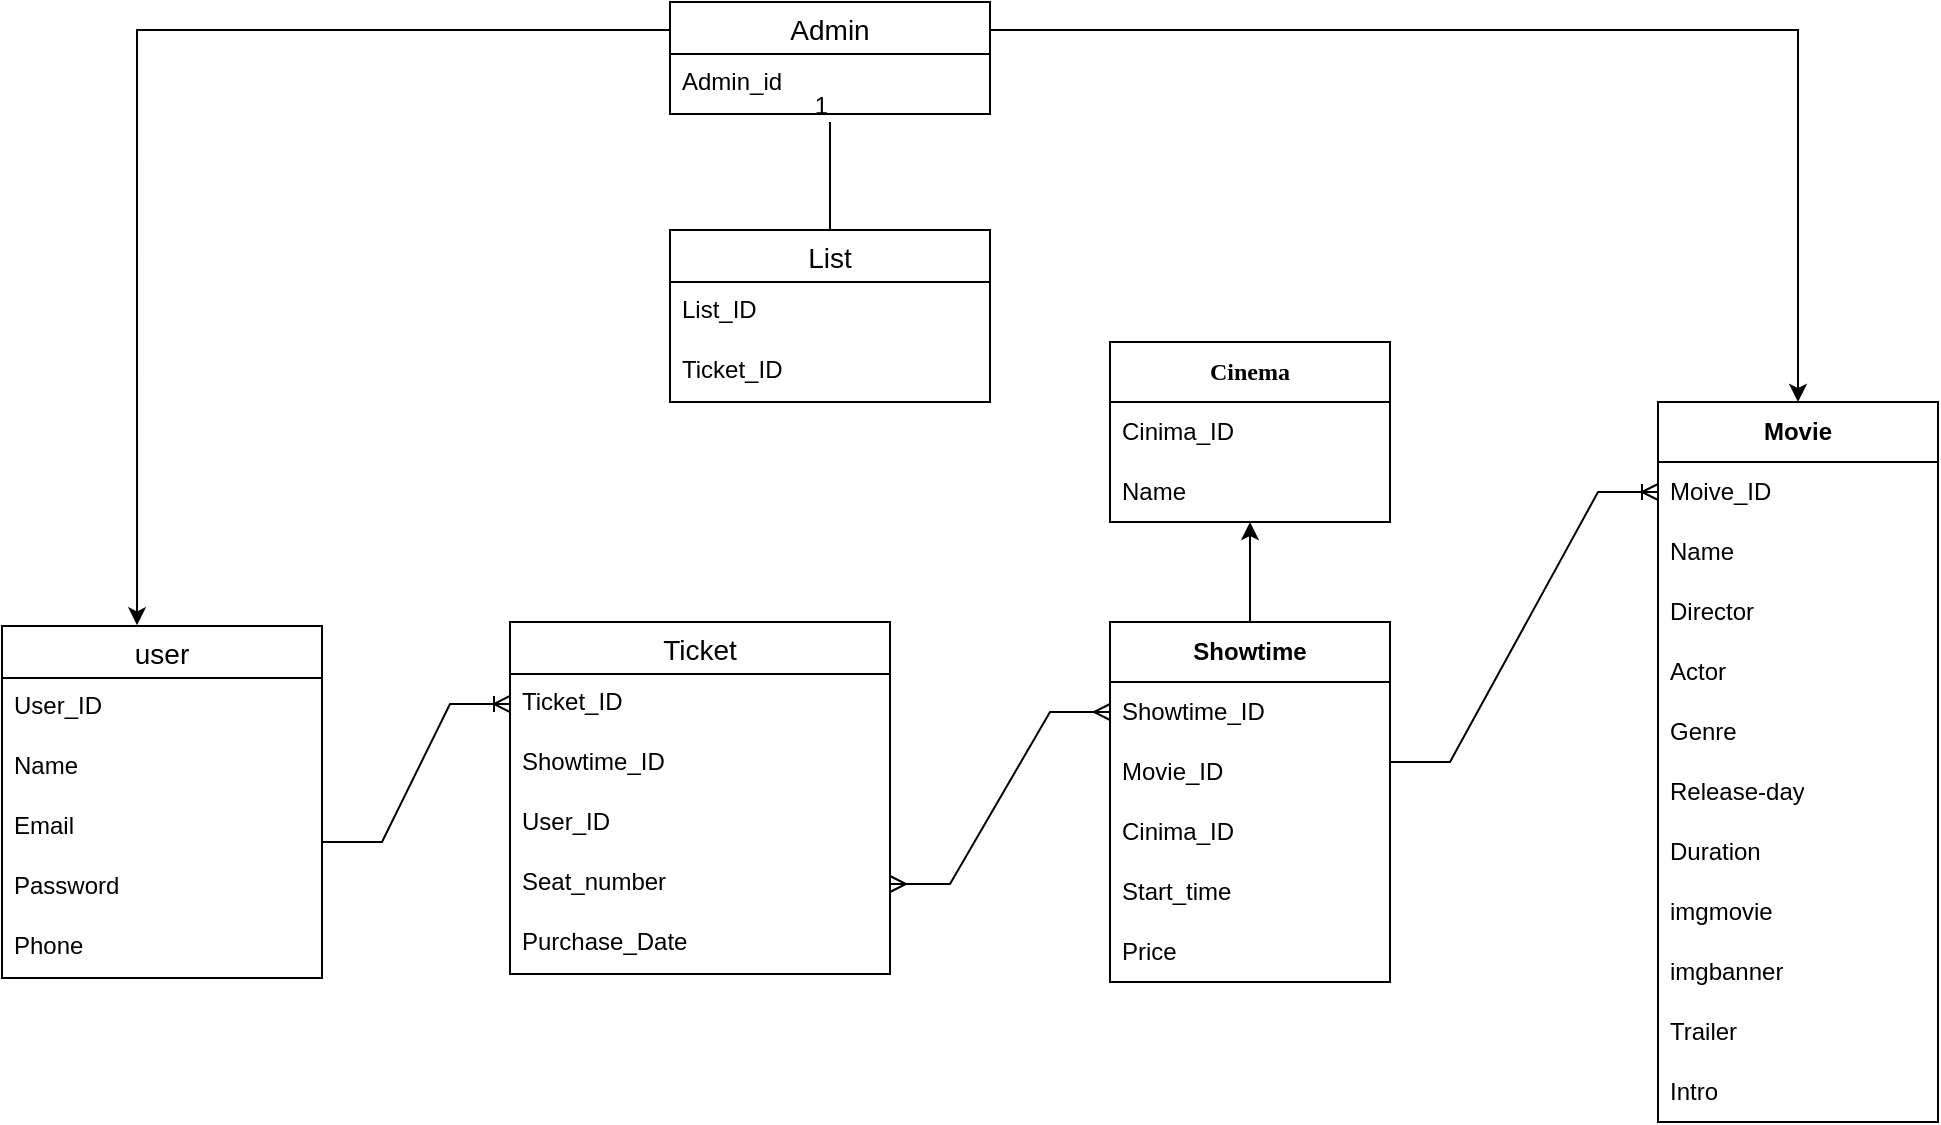 <mxfile version="21.5.0" type="github">
  <diagram id="C5RBs43oDa-KdzZeNtuy" name="Page-1">
    <mxGraphModel dx="2043" dy="1722" grid="1" gridSize="10" guides="1" tooltips="1" connect="1" arrows="1" fold="1" page="1" pageScale="1" pageWidth="827" pageHeight="1169" math="0" shadow="0">
      <root>
        <mxCell id="WIyWlLk6GJQsqaUBKTNV-0" />
        <mxCell id="WIyWlLk6GJQsqaUBKTNV-1" parent="WIyWlLk6GJQsqaUBKTNV-0" />
        <mxCell id="d-7Jy-PfaCH0X8ryx3O4-11" value="Ticket" style="swimlane;fontStyle=0;childLayout=stackLayout;horizontal=1;startSize=26;horizontalStack=0;resizeParent=1;resizeParentMax=0;resizeLast=0;collapsible=1;marginBottom=0;align=center;fontSize=14;" parent="WIyWlLk6GJQsqaUBKTNV-1" vertex="1">
          <mxGeometry x="-160" y="80" width="190" height="176" as="geometry" />
        </mxCell>
        <mxCell id="d-7Jy-PfaCH0X8ryx3O4-12" value="Ticket_ID" style="text;strokeColor=none;fillColor=none;spacingLeft=4;spacingRight=4;overflow=hidden;rotatable=0;points=[[0,0.5],[1,0.5]];portConstraint=eastwest;fontSize=12;whiteSpace=wrap;html=1;" parent="d-7Jy-PfaCH0X8ryx3O4-11" vertex="1">
          <mxGeometry y="26" width="190" height="30" as="geometry" />
        </mxCell>
        <mxCell id="d-7Jy-PfaCH0X8ryx3O4-13" value="Showtime_ID" style="text;strokeColor=none;fillColor=none;spacingLeft=4;spacingRight=4;overflow=hidden;rotatable=0;points=[[0,0.5],[1,0.5]];portConstraint=eastwest;fontSize=12;whiteSpace=wrap;html=1;" parent="d-7Jy-PfaCH0X8ryx3O4-11" vertex="1">
          <mxGeometry y="56" width="190" height="30" as="geometry" />
        </mxCell>
        <mxCell id="d-7Jy-PfaCH0X8ryx3O4-16" value="User_ID" style="text;strokeColor=none;fillColor=none;spacingLeft=4;spacingRight=4;overflow=hidden;rotatable=0;points=[[0,0.5],[1,0.5]];portConstraint=eastwest;fontSize=12;whiteSpace=wrap;html=1;" parent="d-7Jy-PfaCH0X8ryx3O4-11" vertex="1">
          <mxGeometry y="86" width="190" height="30" as="geometry" />
        </mxCell>
        <mxCell id="d-7Jy-PfaCH0X8ryx3O4-17" value="Seat_number" style="text;strokeColor=none;fillColor=none;spacingLeft=4;spacingRight=4;overflow=hidden;rotatable=0;points=[[0,0.5],[1,0.5]];portConstraint=eastwest;fontSize=12;whiteSpace=wrap;html=1;" parent="d-7Jy-PfaCH0X8ryx3O4-11" vertex="1">
          <mxGeometry y="116" width="190" height="30" as="geometry" />
        </mxCell>
        <mxCell id="d-7Jy-PfaCH0X8ryx3O4-14" value="Purchase_Date" style="text;strokeColor=none;fillColor=none;spacingLeft=4;spacingRight=4;overflow=hidden;rotatable=0;points=[[0,0.5],[1,0.5]];portConstraint=eastwest;fontSize=12;whiteSpace=wrap;html=1;" parent="d-7Jy-PfaCH0X8ryx3O4-11" vertex="1">
          <mxGeometry y="146" width="190" height="30" as="geometry" />
        </mxCell>
        <mxCell id="d-7Jy-PfaCH0X8ryx3O4-48" style="edgeStyle=orthogonalEdgeStyle;rounded=0;orthogonalLoop=1;jettySize=auto;html=1;exitX=0;exitY=0.25;exitDx=0;exitDy=0;entryX=0.422;entryY=-0.002;entryDx=0;entryDy=0;entryPerimeter=0;" parent="WIyWlLk6GJQsqaUBKTNV-1" source="d-7Jy-PfaCH0X8ryx3O4-19" target="d-7Jy-PfaCH0X8ryx3O4-41" edge="1">
          <mxGeometry relative="1" as="geometry" />
        </mxCell>
        <mxCell id="LGZB8qOCPFbpOsB_Ojpv-31" style="edgeStyle=orthogonalEdgeStyle;rounded=0;orthogonalLoop=1;jettySize=auto;html=1;exitX=1;exitY=0.25;exitDx=0;exitDy=0;entryX=0.5;entryY=0;entryDx=0;entryDy=0;" edge="1" parent="WIyWlLk6GJQsqaUBKTNV-1" source="d-7Jy-PfaCH0X8ryx3O4-19" target="LGZB8qOCPFbpOsB_Ojpv-6">
          <mxGeometry relative="1" as="geometry" />
        </mxCell>
        <mxCell id="d-7Jy-PfaCH0X8ryx3O4-19" value="Admin" style="swimlane;fontStyle=0;childLayout=stackLayout;horizontal=1;startSize=26;horizontalStack=0;resizeParent=1;resizeParentMax=0;resizeLast=0;collapsible=1;marginBottom=0;align=center;fontSize=14;" parent="WIyWlLk6GJQsqaUBKTNV-1" vertex="1">
          <mxGeometry x="-80" y="-230" width="160" height="56" as="geometry" />
        </mxCell>
        <mxCell id="d-7Jy-PfaCH0X8ryx3O4-20" value="Admin_id" style="text;strokeColor=none;fillColor=none;spacingLeft=4;spacingRight=4;overflow=hidden;rotatable=0;points=[[0,0.5],[1,0.5]];portConstraint=eastwest;fontSize=12;whiteSpace=wrap;html=1;" parent="d-7Jy-PfaCH0X8ryx3O4-19" vertex="1">
          <mxGeometry y="26" width="160" height="30" as="geometry" />
        </mxCell>
        <mxCell id="d-7Jy-PfaCH0X8ryx3O4-41" value="user" style="swimlane;fontStyle=0;childLayout=stackLayout;horizontal=1;startSize=26;horizontalStack=0;resizeParent=1;resizeParentMax=0;resizeLast=0;collapsible=1;marginBottom=0;align=center;fontSize=14;" parent="WIyWlLk6GJQsqaUBKTNV-1" vertex="1">
          <mxGeometry x="-414" y="82" width="160" height="176" as="geometry" />
        </mxCell>
        <mxCell id="d-7Jy-PfaCH0X8ryx3O4-42" value="User_ID" style="text;strokeColor=none;fillColor=none;spacingLeft=4;spacingRight=4;overflow=hidden;rotatable=0;points=[[0,0.5],[1,0.5]];portConstraint=eastwest;fontSize=12;whiteSpace=wrap;html=1;" parent="d-7Jy-PfaCH0X8ryx3O4-41" vertex="1">
          <mxGeometry y="26" width="160" height="30" as="geometry" />
        </mxCell>
        <mxCell id="d-7Jy-PfaCH0X8ryx3O4-43" value="Name" style="text;strokeColor=none;fillColor=none;spacingLeft=4;spacingRight=4;overflow=hidden;rotatable=0;points=[[0,0.5],[1,0.5]];portConstraint=eastwest;fontSize=12;whiteSpace=wrap;html=1;" parent="d-7Jy-PfaCH0X8ryx3O4-41" vertex="1">
          <mxGeometry y="56" width="160" height="30" as="geometry" />
        </mxCell>
        <mxCell id="d-7Jy-PfaCH0X8ryx3O4-45" value="Email" style="text;strokeColor=none;fillColor=none;spacingLeft=4;spacingRight=4;overflow=hidden;rotatable=0;points=[[0,0.5],[1,0.5]];portConstraint=eastwest;fontSize=12;whiteSpace=wrap;html=1;" parent="d-7Jy-PfaCH0X8ryx3O4-41" vertex="1">
          <mxGeometry y="86" width="160" height="30" as="geometry" />
        </mxCell>
        <mxCell id="d-7Jy-PfaCH0X8ryx3O4-46" value="Password" style="text;strokeColor=none;fillColor=none;spacingLeft=4;spacingRight=4;overflow=hidden;rotatable=0;points=[[0,0.5],[1,0.5]];portConstraint=eastwest;fontSize=12;whiteSpace=wrap;html=1;" parent="d-7Jy-PfaCH0X8ryx3O4-41" vertex="1">
          <mxGeometry y="116" width="160" height="30" as="geometry" />
        </mxCell>
        <mxCell id="d-7Jy-PfaCH0X8ryx3O4-44" value="Phone" style="text;strokeColor=none;fillColor=none;spacingLeft=4;spacingRight=4;overflow=hidden;rotatable=0;points=[[0,0.5],[1,0.5]];portConstraint=eastwest;fontSize=12;whiteSpace=wrap;html=1;" parent="d-7Jy-PfaCH0X8ryx3O4-41" vertex="1">
          <mxGeometry y="146" width="160" height="30" as="geometry" />
        </mxCell>
        <mxCell id="d-7Jy-PfaCH0X8ryx3O4-62" value="List" style="swimlane;fontStyle=0;childLayout=stackLayout;horizontal=1;startSize=26;horizontalStack=0;resizeParent=1;resizeParentMax=0;resizeLast=0;collapsible=1;marginBottom=0;align=center;fontSize=14;" parent="WIyWlLk6GJQsqaUBKTNV-1" vertex="1">
          <mxGeometry x="-80" y="-116" width="160" height="86" as="geometry" />
        </mxCell>
        <mxCell id="d-7Jy-PfaCH0X8ryx3O4-63" value="List_ID" style="text;strokeColor=none;fillColor=none;spacingLeft=4;spacingRight=4;overflow=hidden;rotatable=0;points=[[0,0.5],[1,0.5]];portConstraint=eastwest;fontSize=12;whiteSpace=wrap;html=1;" parent="d-7Jy-PfaCH0X8ryx3O4-62" vertex="1">
          <mxGeometry y="26" width="160" height="30" as="geometry" />
        </mxCell>
        <mxCell id="d-7Jy-PfaCH0X8ryx3O4-64" value="Ticket_ID" style="text;strokeColor=none;fillColor=none;spacingLeft=4;spacingRight=4;overflow=hidden;rotatable=0;points=[[0,0.5],[1,0.5]];portConstraint=eastwest;fontSize=12;whiteSpace=wrap;html=1;" parent="d-7Jy-PfaCH0X8ryx3O4-62" vertex="1">
          <mxGeometry y="56" width="160" height="30" as="geometry" />
        </mxCell>
        <mxCell id="d-7Jy-PfaCH0X8ryx3O4-68" value="" style="endArrow=none;html=1;rounded=0;exitX=0.5;exitY=0;exitDx=0;exitDy=0;" parent="WIyWlLk6GJQsqaUBKTNV-1" source="d-7Jy-PfaCH0X8ryx3O4-62" edge="1">
          <mxGeometry relative="1" as="geometry">
            <mxPoint x="-70" y="-30" as="sourcePoint" />
            <mxPoint y="-170" as="targetPoint" />
          </mxGeometry>
        </mxCell>
        <mxCell id="d-7Jy-PfaCH0X8ryx3O4-69" value="1" style="resizable=0;html=1;whiteSpace=wrap;align=right;verticalAlign=bottom;" parent="d-7Jy-PfaCH0X8ryx3O4-68" connectable="0" vertex="1">
          <mxGeometry x="1" relative="1" as="geometry" />
        </mxCell>
        <mxCell id="LGZB8qOCPFbpOsB_Ojpv-6" value="&lt;b&gt;Movie&lt;/b&gt;" style="swimlane;fontStyle=0;childLayout=stackLayout;horizontal=1;startSize=30;horizontalStack=0;resizeParent=1;resizeParentMax=0;resizeLast=0;collapsible=1;marginBottom=0;whiteSpace=wrap;html=1;" vertex="1" parent="WIyWlLk6GJQsqaUBKTNV-1">
          <mxGeometry x="414" y="-30" width="140" height="360" as="geometry" />
        </mxCell>
        <mxCell id="LGZB8qOCPFbpOsB_Ojpv-7" value="Moive_ID" style="text;strokeColor=none;fillColor=none;align=left;verticalAlign=middle;spacingLeft=4;spacingRight=4;overflow=hidden;points=[[0,0.5],[1,0.5]];portConstraint=eastwest;rotatable=0;whiteSpace=wrap;html=1;" vertex="1" parent="LGZB8qOCPFbpOsB_Ojpv-6">
          <mxGeometry y="30" width="140" height="30" as="geometry" />
        </mxCell>
        <mxCell id="LGZB8qOCPFbpOsB_Ojpv-8" value="Name" style="text;strokeColor=none;fillColor=none;align=left;verticalAlign=middle;spacingLeft=4;spacingRight=4;overflow=hidden;points=[[0,0.5],[1,0.5]];portConstraint=eastwest;rotatable=0;whiteSpace=wrap;html=1;" vertex="1" parent="LGZB8qOCPFbpOsB_Ojpv-6">
          <mxGeometry y="60" width="140" height="30" as="geometry" />
        </mxCell>
        <mxCell id="LGZB8qOCPFbpOsB_Ojpv-9" value="Director" style="text;strokeColor=none;fillColor=none;align=left;verticalAlign=middle;spacingLeft=4;spacingRight=4;overflow=hidden;points=[[0,0.5],[1,0.5]];portConstraint=eastwest;rotatable=0;whiteSpace=wrap;html=1;" vertex="1" parent="LGZB8qOCPFbpOsB_Ojpv-6">
          <mxGeometry y="90" width="140" height="30" as="geometry" />
        </mxCell>
        <mxCell id="LGZB8qOCPFbpOsB_Ojpv-15" value="Actor" style="text;strokeColor=none;fillColor=none;align=left;verticalAlign=middle;spacingLeft=4;spacingRight=4;overflow=hidden;points=[[0,0.5],[1,0.5]];portConstraint=eastwest;rotatable=0;whiteSpace=wrap;html=1;" vertex="1" parent="LGZB8qOCPFbpOsB_Ojpv-6">
          <mxGeometry y="120" width="140" height="30" as="geometry" />
        </mxCell>
        <mxCell id="LGZB8qOCPFbpOsB_Ojpv-16" value="Genre" style="text;strokeColor=none;fillColor=none;align=left;verticalAlign=middle;spacingLeft=4;spacingRight=4;overflow=hidden;points=[[0,0.5],[1,0.5]];portConstraint=eastwest;rotatable=0;whiteSpace=wrap;html=1;" vertex="1" parent="LGZB8qOCPFbpOsB_Ojpv-6">
          <mxGeometry y="150" width="140" height="30" as="geometry" />
        </mxCell>
        <mxCell id="LGZB8qOCPFbpOsB_Ojpv-17" value="Release-day" style="text;strokeColor=none;fillColor=none;align=left;verticalAlign=middle;spacingLeft=4;spacingRight=4;overflow=hidden;points=[[0,0.5],[1,0.5]];portConstraint=eastwest;rotatable=0;whiteSpace=wrap;html=1;" vertex="1" parent="LGZB8qOCPFbpOsB_Ojpv-6">
          <mxGeometry y="180" width="140" height="30" as="geometry" />
        </mxCell>
        <mxCell id="LGZB8qOCPFbpOsB_Ojpv-18" value="Duration" style="text;strokeColor=none;fillColor=none;align=left;verticalAlign=middle;spacingLeft=4;spacingRight=4;overflow=hidden;points=[[0,0.5],[1,0.5]];portConstraint=eastwest;rotatable=0;whiteSpace=wrap;html=1;" vertex="1" parent="LGZB8qOCPFbpOsB_Ojpv-6">
          <mxGeometry y="210" width="140" height="30" as="geometry" />
        </mxCell>
        <mxCell id="LGZB8qOCPFbpOsB_Ojpv-19" value="imgmovie" style="text;strokeColor=none;fillColor=none;align=left;verticalAlign=middle;spacingLeft=4;spacingRight=4;overflow=hidden;points=[[0,0.5],[1,0.5]];portConstraint=eastwest;rotatable=0;whiteSpace=wrap;html=1;" vertex="1" parent="LGZB8qOCPFbpOsB_Ojpv-6">
          <mxGeometry y="240" width="140" height="30" as="geometry" />
        </mxCell>
        <mxCell id="LGZB8qOCPFbpOsB_Ojpv-20" value="imgbanner" style="text;strokeColor=none;fillColor=none;align=left;verticalAlign=middle;spacingLeft=4;spacingRight=4;overflow=hidden;points=[[0,0.5],[1,0.5]];portConstraint=eastwest;rotatable=0;whiteSpace=wrap;html=1;" vertex="1" parent="LGZB8qOCPFbpOsB_Ojpv-6">
          <mxGeometry y="270" width="140" height="30" as="geometry" />
        </mxCell>
        <mxCell id="LGZB8qOCPFbpOsB_Ojpv-21" value="Trailer" style="text;strokeColor=none;fillColor=none;align=left;verticalAlign=middle;spacingLeft=4;spacingRight=4;overflow=hidden;points=[[0,0.5],[1,0.5]];portConstraint=eastwest;rotatable=0;whiteSpace=wrap;html=1;" vertex="1" parent="LGZB8qOCPFbpOsB_Ojpv-6">
          <mxGeometry y="300" width="140" height="30" as="geometry" />
        </mxCell>
        <mxCell id="LGZB8qOCPFbpOsB_Ojpv-32" value="Intro" style="text;strokeColor=none;fillColor=none;align=left;verticalAlign=middle;spacingLeft=4;spacingRight=4;overflow=hidden;points=[[0,0.5],[1,0.5]];portConstraint=eastwest;rotatable=0;whiteSpace=wrap;html=1;" vertex="1" parent="LGZB8qOCPFbpOsB_Ojpv-6">
          <mxGeometry y="330" width="140" height="30" as="geometry" />
        </mxCell>
        <mxCell id="LGZB8qOCPFbpOsB_Ojpv-10" value="&lt;b&gt;&lt;font face=&quot;Verdana&quot;&gt;Cinema&lt;/font&gt;&lt;/b&gt;" style="swimlane;fontStyle=0;childLayout=stackLayout;horizontal=1;startSize=30;horizontalStack=0;resizeParent=1;resizeParentMax=0;resizeLast=0;collapsible=1;marginBottom=0;whiteSpace=wrap;html=1;" vertex="1" parent="WIyWlLk6GJQsqaUBKTNV-1">
          <mxGeometry x="140" y="-60" width="140" height="90" as="geometry" />
        </mxCell>
        <mxCell id="LGZB8qOCPFbpOsB_Ojpv-11" value="Cinima_ID" style="text;strokeColor=none;fillColor=none;align=left;verticalAlign=middle;spacingLeft=4;spacingRight=4;overflow=hidden;points=[[0,0.5],[1,0.5]];portConstraint=eastwest;rotatable=0;whiteSpace=wrap;html=1;" vertex="1" parent="LGZB8qOCPFbpOsB_Ojpv-10">
          <mxGeometry y="30" width="140" height="30" as="geometry" />
        </mxCell>
        <mxCell id="LGZB8qOCPFbpOsB_Ojpv-12" value="Name" style="text;strokeColor=none;fillColor=none;align=left;verticalAlign=middle;spacingLeft=4;spacingRight=4;overflow=hidden;points=[[0,0.5],[1,0.5]];portConstraint=eastwest;rotatable=0;whiteSpace=wrap;html=1;" vertex="1" parent="LGZB8qOCPFbpOsB_Ojpv-10">
          <mxGeometry y="60" width="140" height="30" as="geometry" />
        </mxCell>
        <mxCell id="LGZB8qOCPFbpOsB_Ojpv-30" style="edgeStyle=orthogonalEdgeStyle;rounded=0;orthogonalLoop=1;jettySize=auto;html=1;exitX=0.5;exitY=0;exitDx=0;exitDy=0;" edge="1" parent="WIyWlLk6GJQsqaUBKTNV-1" source="LGZB8qOCPFbpOsB_Ojpv-22">
          <mxGeometry relative="1" as="geometry">
            <mxPoint x="210" y="30" as="targetPoint" />
          </mxGeometry>
        </mxCell>
        <mxCell id="LGZB8qOCPFbpOsB_Ojpv-22" value="&lt;b&gt;Showtime&lt;/b&gt;" style="swimlane;fontStyle=0;childLayout=stackLayout;horizontal=1;startSize=30;horizontalStack=0;resizeParent=1;resizeParentMax=0;resizeLast=0;collapsible=1;marginBottom=0;whiteSpace=wrap;html=1;" vertex="1" parent="WIyWlLk6GJQsqaUBKTNV-1">
          <mxGeometry x="140" y="80" width="140" height="180" as="geometry" />
        </mxCell>
        <mxCell id="LGZB8qOCPFbpOsB_Ojpv-23" value="Showtime_ID" style="text;strokeColor=none;fillColor=none;align=left;verticalAlign=middle;spacingLeft=4;spacingRight=4;overflow=hidden;points=[[0,0.5],[1,0.5]];portConstraint=eastwest;rotatable=0;whiteSpace=wrap;html=1;" vertex="1" parent="LGZB8qOCPFbpOsB_Ojpv-22">
          <mxGeometry y="30" width="140" height="30" as="geometry" />
        </mxCell>
        <mxCell id="LGZB8qOCPFbpOsB_Ojpv-24" value="Movie_ID" style="text;strokeColor=none;fillColor=none;align=left;verticalAlign=middle;spacingLeft=4;spacingRight=4;overflow=hidden;points=[[0,0.5],[1,0.5]];portConstraint=eastwest;rotatable=0;whiteSpace=wrap;html=1;" vertex="1" parent="LGZB8qOCPFbpOsB_Ojpv-22">
          <mxGeometry y="60" width="140" height="30" as="geometry" />
        </mxCell>
        <mxCell id="LGZB8qOCPFbpOsB_Ojpv-25" value="Cinima_ID" style="text;strokeColor=none;fillColor=none;align=left;verticalAlign=middle;spacingLeft=4;spacingRight=4;overflow=hidden;points=[[0,0.5],[1,0.5]];portConstraint=eastwest;rotatable=0;whiteSpace=wrap;html=1;" vertex="1" parent="LGZB8qOCPFbpOsB_Ojpv-22">
          <mxGeometry y="90" width="140" height="30" as="geometry" />
        </mxCell>
        <mxCell id="LGZB8qOCPFbpOsB_Ojpv-26" value="Start_time" style="text;strokeColor=none;fillColor=none;align=left;verticalAlign=middle;spacingLeft=4;spacingRight=4;overflow=hidden;points=[[0,0.5],[1,0.5]];portConstraint=eastwest;rotatable=0;whiteSpace=wrap;html=1;" vertex="1" parent="LGZB8qOCPFbpOsB_Ojpv-22">
          <mxGeometry y="120" width="140" height="30" as="geometry" />
        </mxCell>
        <mxCell id="LGZB8qOCPFbpOsB_Ojpv-27" value="Price" style="text;strokeColor=none;fillColor=none;align=left;verticalAlign=middle;spacingLeft=4;spacingRight=4;overflow=hidden;points=[[0,0.5],[1,0.5]];portConstraint=eastwest;rotatable=0;whiteSpace=wrap;html=1;" vertex="1" parent="LGZB8qOCPFbpOsB_Ojpv-22">
          <mxGeometry y="150" width="140" height="30" as="geometry" />
        </mxCell>
        <mxCell id="LGZB8qOCPFbpOsB_Ojpv-33" value="" style="edgeStyle=entityRelationEdgeStyle;fontSize=12;html=1;endArrow=ERoneToMany;rounded=0;entryX=0;entryY=0.5;entryDx=0;entryDy=0;" edge="1" parent="WIyWlLk6GJQsqaUBKTNV-1" target="LGZB8qOCPFbpOsB_Ojpv-7">
          <mxGeometry width="100" height="100" relative="1" as="geometry">
            <mxPoint x="280" y="150" as="sourcePoint" />
            <mxPoint x="380" y="50" as="targetPoint" />
          </mxGeometry>
        </mxCell>
        <mxCell id="LGZB8qOCPFbpOsB_Ojpv-35" value="" style="edgeStyle=entityRelationEdgeStyle;fontSize=12;html=1;endArrow=ERoneToMany;rounded=0;entryX=0;entryY=0.5;entryDx=0;entryDy=0;exitX=1.025;exitY=-0.267;exitDx=0;exitDy=0;exitPerimeter=0;" edge="1" parent="WIyWlLk6GJQsqaUBKTNV-1" target="d-7Jy-PfaCH0X8ryx3O4-12">
          <mxGeometry width="100" height="100" relative="1" as="geometry">
            <mxPoint x="-254" y="189.99" as="sourcePoint" />
            <mxPoint x="-164" y="121" as="targetPoint" />
          </mxGeometry>
        </mxCell>
        <mxCell id="LGZB8qOCPFbpOsB_Ojpv-36" value="" style="edgeStyle=entityRelationEdgeStyle;fontSize=12;html=1;endArrow=ERmany;startArrow=ERmany;rounded=0;entryX=0;entryY=0.5;entryDx=0;entryDy=0;exitX=1;exitY=0.5;exitDx=0;exitDy=0;" edge="1" parent="WIyWlLk6GJQsqaUBKTNV-1" source="d-7Jy-PfaCH0X8ryx3O4-17" target="LGZB8qOCPFbpOsB_Ojpv-23">
          <mxGeometry width="100" height="100" relative="1" as="geometry">
            <mxPoint x="-10" y="200" as="sourcePoint" />
            <mxPoint x="90" y="100" as="targetPoint" />
          </mxGeometry>
        </mxCell>
      </root>
    </mxGraphModel>
  </diagram>
</mxfile>
